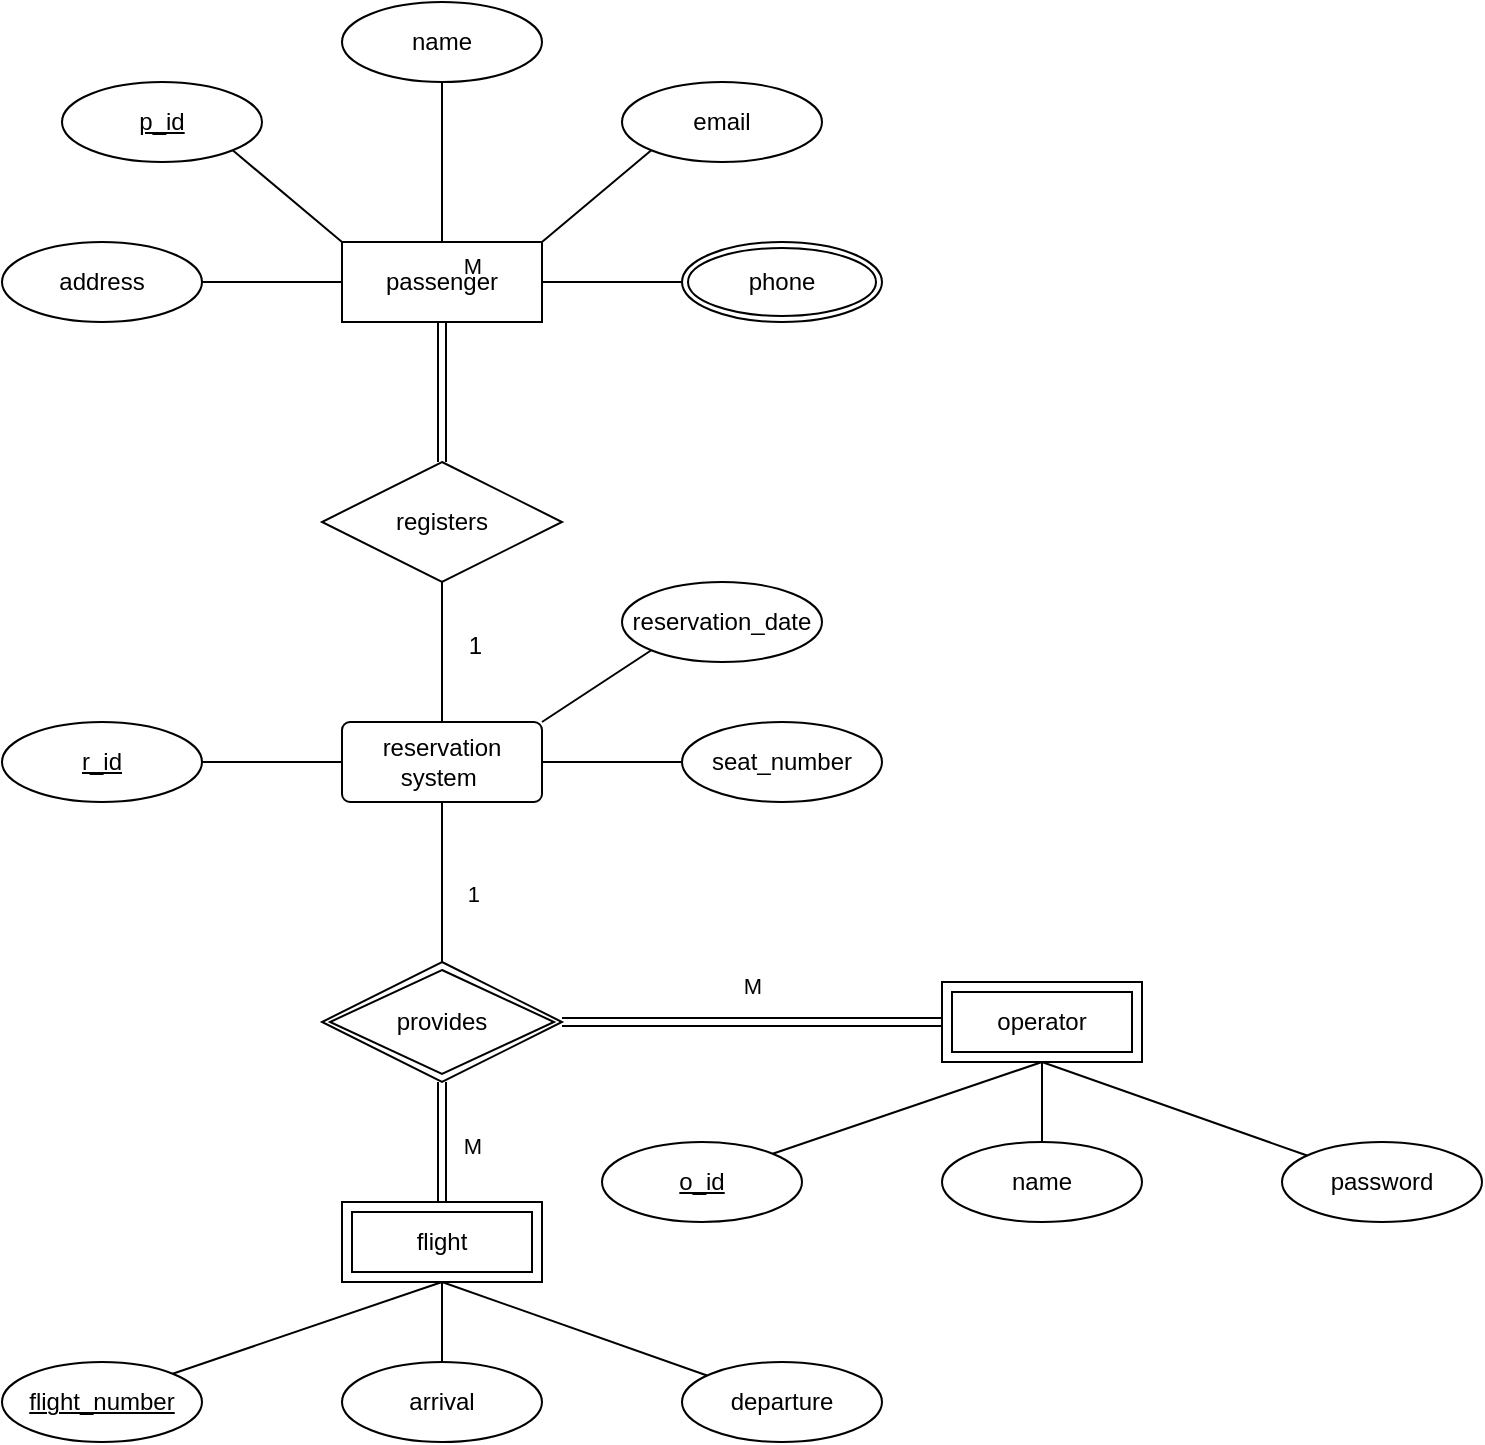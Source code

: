 <mxfile>
    <diagram id="kitpxP-fI02l4Ot-VvUb" name="Page-1">
        <mxGraphModel dx="123" dy="95" grid="1" gridSize="10" guides="1" tooltips="1" connect="1" arrows="1" fold="1" page="1" pageScale="1" pageWidth="850" pageHeight="1100" math="0" shadow="0">
            <root>
                <mxCell id="0"/>
                <mxCell id="1" parent="0"/>
                <mxCell id="2" value="passenger" style="whiteSpace=wrap;html=1;align=center;" vertex="1" parent="1">
                    <mxGeometry x="270" y="240" width="100" height="40" as="geometry"/>
                </mxCell>
                <mxCell id="3" value="name" style="ellipse;whiteSpace=wrap;html=1;align=center;" vertex="1" parent="1">
                    <mxGeometry x="270" y="120" width="100" height="40" as="geometry"/>
                </mxCell>
                <mxCell id="4" value="address" style="ellipse;whiteSpace=wrap;html=1;align=center;" vertex="1" parent="1">
                    <mxGeometry x="100" y="240" width="100" height="40" as="geometry"/>
                </mxCell>
                <mxCell id="5" value="email" style="ellipse;whiteSpace=wrap;html=1;align=center;" vertex="1" parent="1">
                    <mxGeometry x="410" y="160" width="100" height="40" as="geometry"/>
                </mxCell>
                <mxCell id="6" value="p_id" style="ellipse;whiteSpace=wrap;html=1;align=center;fontStyle=4;" vertex="1" parent="1">
                    <mxGeometry x="130" y="160" width="100" height="40" as="geometry"/>
                </mxCell>
                <mxCell id="7" value="registers" style="shape=rhombus;perimeter=rhombusPerimeter;whiteSpace=wrap;html=1;align=center;" vertex="1" parent="1">
                    <mxGeometry x="260" y="350" width="120" height="60" as="geometry"/>
                </mxCell>
                <mxCell id="8" value="reservation system&amp;nbsp;" style="rounded=1;arcSize=10;whiteSpace=wrap;html=1;align=center;" vertex="1" parent="1">
                    <mxGeometry x="270" y="480" width="100" height="40" as="geometry"/>
                </mxCell>
                <mxCell id="9" value="seat_number" style="ellipse;whiteSpace=wrap;html=1;align=center;" vertex="1" parent="1">
                    <mxGeometry x="440" y="480" width="100" height="40" as="geometry"/>
                </mxCell>
                <mxCell id="10" value="reservation_date" style="ellipse;whiteSpace=wrap;html=1;align=center;" vertex="1" parent="1">
                    <mxGeometry x="410" y="410" width="100" height="40" as="geometry"/>
                </mxCell>
                <mxCell id="11" value="" style="endArrow=none;html=1;rounded=0;entryX=0.5;entryY=1;entryDx=0;entryDy=0;exitX=0.5;exitY=0;exitDx=0;exitDy=0;" edge="1" parent="1" source="2" target="3">
                    <mxGeometry relative="1" as="geometry">
                        <mxPoint x="330" y="320" as="sourcePoint"/>
                        <mxPoint x="490" y="320" as="targetPoint"/>
                    </mxGeometry>
                </mxCell>
                <mxCell id="12" value="" style="endArrow=none;html=1;rounded=0;entryX=0;entryY=1;entryDx=0;entryDy=0;exitX=1;exitY=0;exitDx=0;exitDy=0;" edge="1" parent="1" source="2" target="5">
                    <mxGeometry relative="1" as="geometry">
                        <mxPoint x="330" y="320" as="sourcePoint"/>
                        <mxPoint x="490" y="320" as="targetPoint"/>
                    </mxGeometry>
                </mxCell>
                <mxCell id="13" value="" style="line;strokeWidth=1;rotatable=0;dashed=0;labelPosition=right;align=left;verticalAlign=middle;spacingTop=0;spacingLeft=6;points=[];portConstraint=eastwest;" vertex="1" parent="1">
                    <mxGeometry x="370" y="255" width="70" height="10" as="geometry"/>
                </mxCell>
                <mxCell id="14" value="" style="line;strokeWidth=1;rotatable=0;dashed=0;labelPosition=right;align=left;verticalAlign=middle;spacingTop=0;spacingLeft=6;points=[];portConstraint=eastwest;" vertex="1" parent="1">
                    <mxGeometry x="200" y="255" width="70" height="10" as="geometry"/>
                </mxCell>
                <mxCell id="15" value="" style="endArrow=none;html=1;rounded=0;entryX=1;entryY=1;entryDx=0;entryDy=0;exitX=0;exitY=0;exitDx=0;exitDy=0;" edge="1" parent="1" source="2" target="6">
                    <mxGeometry relative="1" as="geometry">
                        <mxPoint x="330" y="320" as="sourcePoint"/>
                        <mxPoint x="490" y="320" as="targetPoint"/>
                    </mxGeometry>
                </mxCell>
                <mxCell id="16" value="" style="endArrow=none;html=1;rounded=0;exitX=1;exitY=0;exitDx=0;exitDy=0;entryX=0;entryY=1;entryDx=0;entryDy=0;" edge="1" parent="1" source="8" target="10">
                    <mxGeometry relative="1" as="geometry">
                        <mxPoint x="330" y="320" as="sourcePoint"/>
                        <mxPoint x="490" y="320" as="targetPoint"/>
                    </mxGeometry>
                </mxCell>
                <mxCell id="17" value="" style="endArrow=none;html=1;rounded=0;exitX=0;exitY=0.5;exitDx=0;exitDy=0;entryX=1;entryY=0.5;entryDx=0;entryDy=0;" edge="1" parent="1" source="8">
                    <mxGeometry relative="1" as="geometry">
                        <mxPoint x="330" y="320" as="sourcePoint"/>
                        <mxPoint x="200" y="500" as="targetPoint"/>
                    </mxGeometry>
                </mxCell>
                <mxCell id="18" value="" style="endArrow=none;html=1;rounded=0;exitX=1;exitY=0.5;exitDx=0;exitDy=0;entryX=0;entryY=0.5;entryDx=0;entryDy=0;" edge="1" parent="1" source="8" target="9">
                    <mxGeometry relative="1" as="geometry">
                        <mxPoint x="330" y="320" as="sourcePoint"/>
                        <mxPoint x="490" y="320" as="targetPoint"/>
                    </mxGeometry>
                </mxCell>
                <mxCell id="19" value="arrival" style="ellipse;whiteSpace=wrap;html=1;align=center;" vertex="1" parent="1">
                    <mxGeometry x="270" y="800" width="100" height="40" as="geometry"/>
                </mxCell>
                <mxCell id="20" value="departure" style="ellipse;whiteSpace=wrap;html=1;align=center;" vertex="1" parent="1">
                    <mxGeometry x="440" y="800" width="100" height="40" as="geometry"/>
                </mxCell>
                <mxCell id="21" value="flight_number" style="ellipse;whiteSpace=wrap;html=1;align=center;fontStyle=4;" vertex="1" parent="1">
                    <mxGeometry x="100" y="800" width="100" height="40" as="geometry"/>
                </mxCell>
                <mxCell id="22" value="" style="endArrow=none;html=1;rounded=0;exitX=0.5;exitY=1;exitDx=0;exitDy=0;" edge="1" parent="1" target="19">
                    <mxGeometry relative="1" as="geometry">
                        <mxPoint x="320" y="760" as="sourcePoint"/>
                        <mxPoint x="490" y="720" as="targetPoint"/>
                    </mxGeometry>
                </mxCell>
                <mxCell id="23" value="" style="endArrow=none;html=1;rounded=0;entryX=1;entryY=0;entryDx=0;entryDy=0;" edge="1" parent="1" target="21">
                    <mxGeometry relative="1" as="geometry">
                        <mxPoint x="320" y="760" as="sourcePoint"/>
                        <mxPoint x="490" y="720" as="targetPoint"/>
                    </mxGeometry>
                </mxCell>
                <mxCell id="24" value="" style="endArrow=none;html=1;rounded=0;exitX=0.5;exitY=1;exitDx=0;exitDy=0;" edge="1" parent="1" target="20">
                    <mxGeometry relative="1" as="geometry">
                        <mxPoint x="320" y="760" as="sourcePoint"/>
                        <mxPoint x="490" y="720" as="targetPoint"/>
                    </mxGeometry>
                </mxCell>
                <mxCell id="25" value="r_id" style="ellipse;whiteSpace=wrap;html=1;align=center;fontStyle=4;" vertex="1" parent="1">
                    <mxGeometry x="100" y="480" width="100" height="40" as="geometry"/>
                </mxCell>
                <mxCell id="26" value="provides" style="shape=rhombus;double=1;perimeter=rhombusPerimeter;whiteSpace=wrap;html=1;align=center;" vertex="1" parent="1">
                    <mxGeometry x="260" y="600" width="120" height="60" as="geometry"/>
                </mxCell>
                <mxCell id="27" value="flight" style="shape=ext;margin=3;double=1;whiteSpace=wrap;html=1;align=center;" vertex="1" parent="1">
                    <mxGeometry x="270" y="720" width="100" height="40" as="geometry"/>
                </mxCell>
                <mxCell id="28" value="phone" style="ellipse;shape=doubleEllipse;margin=3;whiteSpace=wrap;html=1;align=center;" vertex="1" parent="1">
                    <mxGeometry x="440" y="240" width="100" height="40" as="geometry"/>
                </mxCell>
                <mxCell id="29" value="" style="endArrow=none;html=1;rounded=0;entryX=0.5;entryY=0;entryDx=0;entryDy=0;exitX=0.5;exitY=1;exitDx=0;exitDy=0;" edge="1" parent="1" source="7" target="8">
                    <mxGeometry relative="1" as="geometry">
                        <mxPoint x="130" y="450" as="sourcePoint"/>
                        <mxPoint x="290" y="450" as="targetPoint"/>
                    </mxGeometry>
                </mxCell>
                <mxCell id="30" value="1" style="resizable=0;html=1;align=right;verticalAlign=bottom;" connectable="0" vertex="1" parent="29">
                    <mxGeometry x="1" relative="1" as="geometry">
                        <mxPoint x="20" y="-30" as="offset"/>
                    </mxGeometry>
                </mxCell>
                <mxCell id="33" value="" style="shape=link;html=1;rounded=0;fontSize=11;exitX=0.5;exitY=1;exitDx=0;exitDy=0;entryX=0.5;entryY=0;entryDx=0;entryDy=0;" edge="1" parent="1" source="26" target="27">
                    <mxGeometry relative="1" as="geometry">
                        <mxPoint x="350" y="600" as="sourcePoint"/>
                        <mxPoint x="510" y="600" as="targetPoint"/>
                    </mxGeometry>
                </mxCell>
                <mxCell id="34" value="M" style="resizable=0;html=1;align=right;verticalAlign=bottom;fontSize=11;" connectable="0" vertex="1" parent="33">
                    <mxGeometry x="1" relative="1" as="geometry">
                        <mxPoint x="20" y="-20" as="offset"/>
                    </mxGeometry>
                </mxCell>
                <mxCell id="35" value="" style="endArrow=none;html=1;rounded=0;fontSize=11;exitX=0.5;exitY=1;exitDx=0;exitDy=0;entryX=0.5;entryY=0;entryDx=0;entryDy=0;" edge="1" parent="1" source="8" target="26">
                    <mxGeometry relative="1" as="geometry">
                        <mxPoint x="400" y="600" as="sourcePoint"/>
                        <mxPoint x="560" y="600" as="targetPoint"/>
                    </mxGeometry>
                </mxCell>
                <mxCell id="36" value="1" style="resizable=0;html=1;align=right;verticalAlign=bottom;fontSize=11;" connectable="0" vertex="1" parent="35">
                    <mxGeometry x="1" relative="1" as="geometry">
                        <mxPoint x="19" y="-26" as="offset"/>
                    </mxGeometry>
                </mxCell>
                <mxCell id="37" value="name" style="ellipse;whiteSpace=wrap;html=1;align=center;" vertex="1" parent="1">
                    <mxGeometry x="570" y="690" width="100" height="40" as="geometry"/>
                </mxCell>
                <mxCell id="38" value="password" style="ellipse;whiteSpace=wrap;html=1;align=center;" vertex="1" parent="1">
                    <mxGeometry x="740" y="690" width="100" height="40" as="geometry"/>
                </mxCell>
                <mxCell id="39" value="o_id" style="ellipse;whiteSpace=wrap;html=1;align=center;fontStyle=4;" vertex="1" parent="1">
                    <mxGeometry x="400" y="690" width="100" height="40" as="geometry"/>
                </mxCell>
                <mxCell id="40" value="" style="endArrow=none;html=1;rounded=0;exitX=0.5;exitY=1;exitDx=0;exitDy=0;" edge="1" parent="1" target="37">
                    <mxGeometry relative="1" as="geometry">
                        <mxPoint x="620" y="650" as="sourcePoint"/>
                        <mxPoint x="790" y="610" as="targetPoint"/>
                    </mxGeometry>
                </mxCell>
                <mxCell id="41" value="" style="endArrow=none;html=1;rounded=0;entryX=1;entryY=0;entryDx=0;entryDy=0;" edge="1" parent="1" target="39">
                    <mxGeometry relative="1" as="geometry">
                        <mxPoint x="620" y="650" as="sourcePoint"/>
                        <mxPoint x="790" y="610" as="targetPoint"/>
                    </mxGeometry>
                </mxCell>
                <mxCell id="42" value="" style="endArrow=none;html=1;rounded=0;exitX=0.5;exitY=1;exitDx=0;exitDy=0;" edge="1" parent="1" target="38">
                    <mxGeometry relative="1" as="geometry">
                        <mxPoint x="620" y="650" as="sourcePoint"/>
                        <mxPoint x="790" y="610" as="targetPoint"/>
                    </mxGeometry>
                </mxCell>
                <mxCell id="43" value="operator" style="shape=ext;margin=3;double=1;whiteSpace=wrap;html=1;align=center;" vertex="1" parent="1">
                    <mxGeometry x="570" y="610" width="100" height="40" as="geometry"/>
                </mxCell>
                <mxCell id="44" value="" style="shape=link;html=1;rounded=0;fontSize=11;exitX=1;exitY=0.5;exitDx=0;exitDy=0;entryX=0;entryY=0.5;entryDx=0;entryDy=0;" edge="1" parent="1" target="43" source="26">
                    <mxGeometry relative="1" as="geometry">
                        <mxPoint x="680" y="550" as="sourcePoint"/>
                        <mxPoint x="870" y="490" as="targetPoint"/>
                    </mxGeometry>
                </mxCell>
                <mxCell id="45" value="M" style="resizable=0;html=1;align=right;verticalAlign=bottom;fontSize=11;" connectable="0" vertex="1" parent="44">
                    <mxGeometry x="1" relative="1" as="geometry">
                        <mxPoint x="-90" y="-10" as="offset"/>
                    </mxGeometry>
                </mxCell>
                <mxCell id="48" value="" style="shape=link;html=1;rounded=0;fontSize=11;exitX=0.5;exitY=0;exitDx=0;exitDy=0;entryX=0.5;entryY=1;entryDx=0;entryDy=0;" edge="1" parent="1" source="7" target="2">
                    <mxGeometry relative="1" as="geometry">
                        <mxPoint x="330" y="670" as="sourcePoint"/>
                        <mxPoint x="330" y="730" as="targetPoint"/>
                        <Array as="points"/>
                    </mxGeometry>
                </mxCell>
                <mxCell id="49" value="M" style="resizable=0;html=1;align=right;verticalAlign=bottom;fontSize=11;" connectable="0" vertex="1" parent="48">
                    <mxGeometry x="1" relative="1" as="geometry">
                        <mxPoint x="20" y="-20" as="offset"/>
                    </mxGeometry>
                </mxCell>
            </root>
        </mxGraphModel>
    </diagram>
</mxfile>